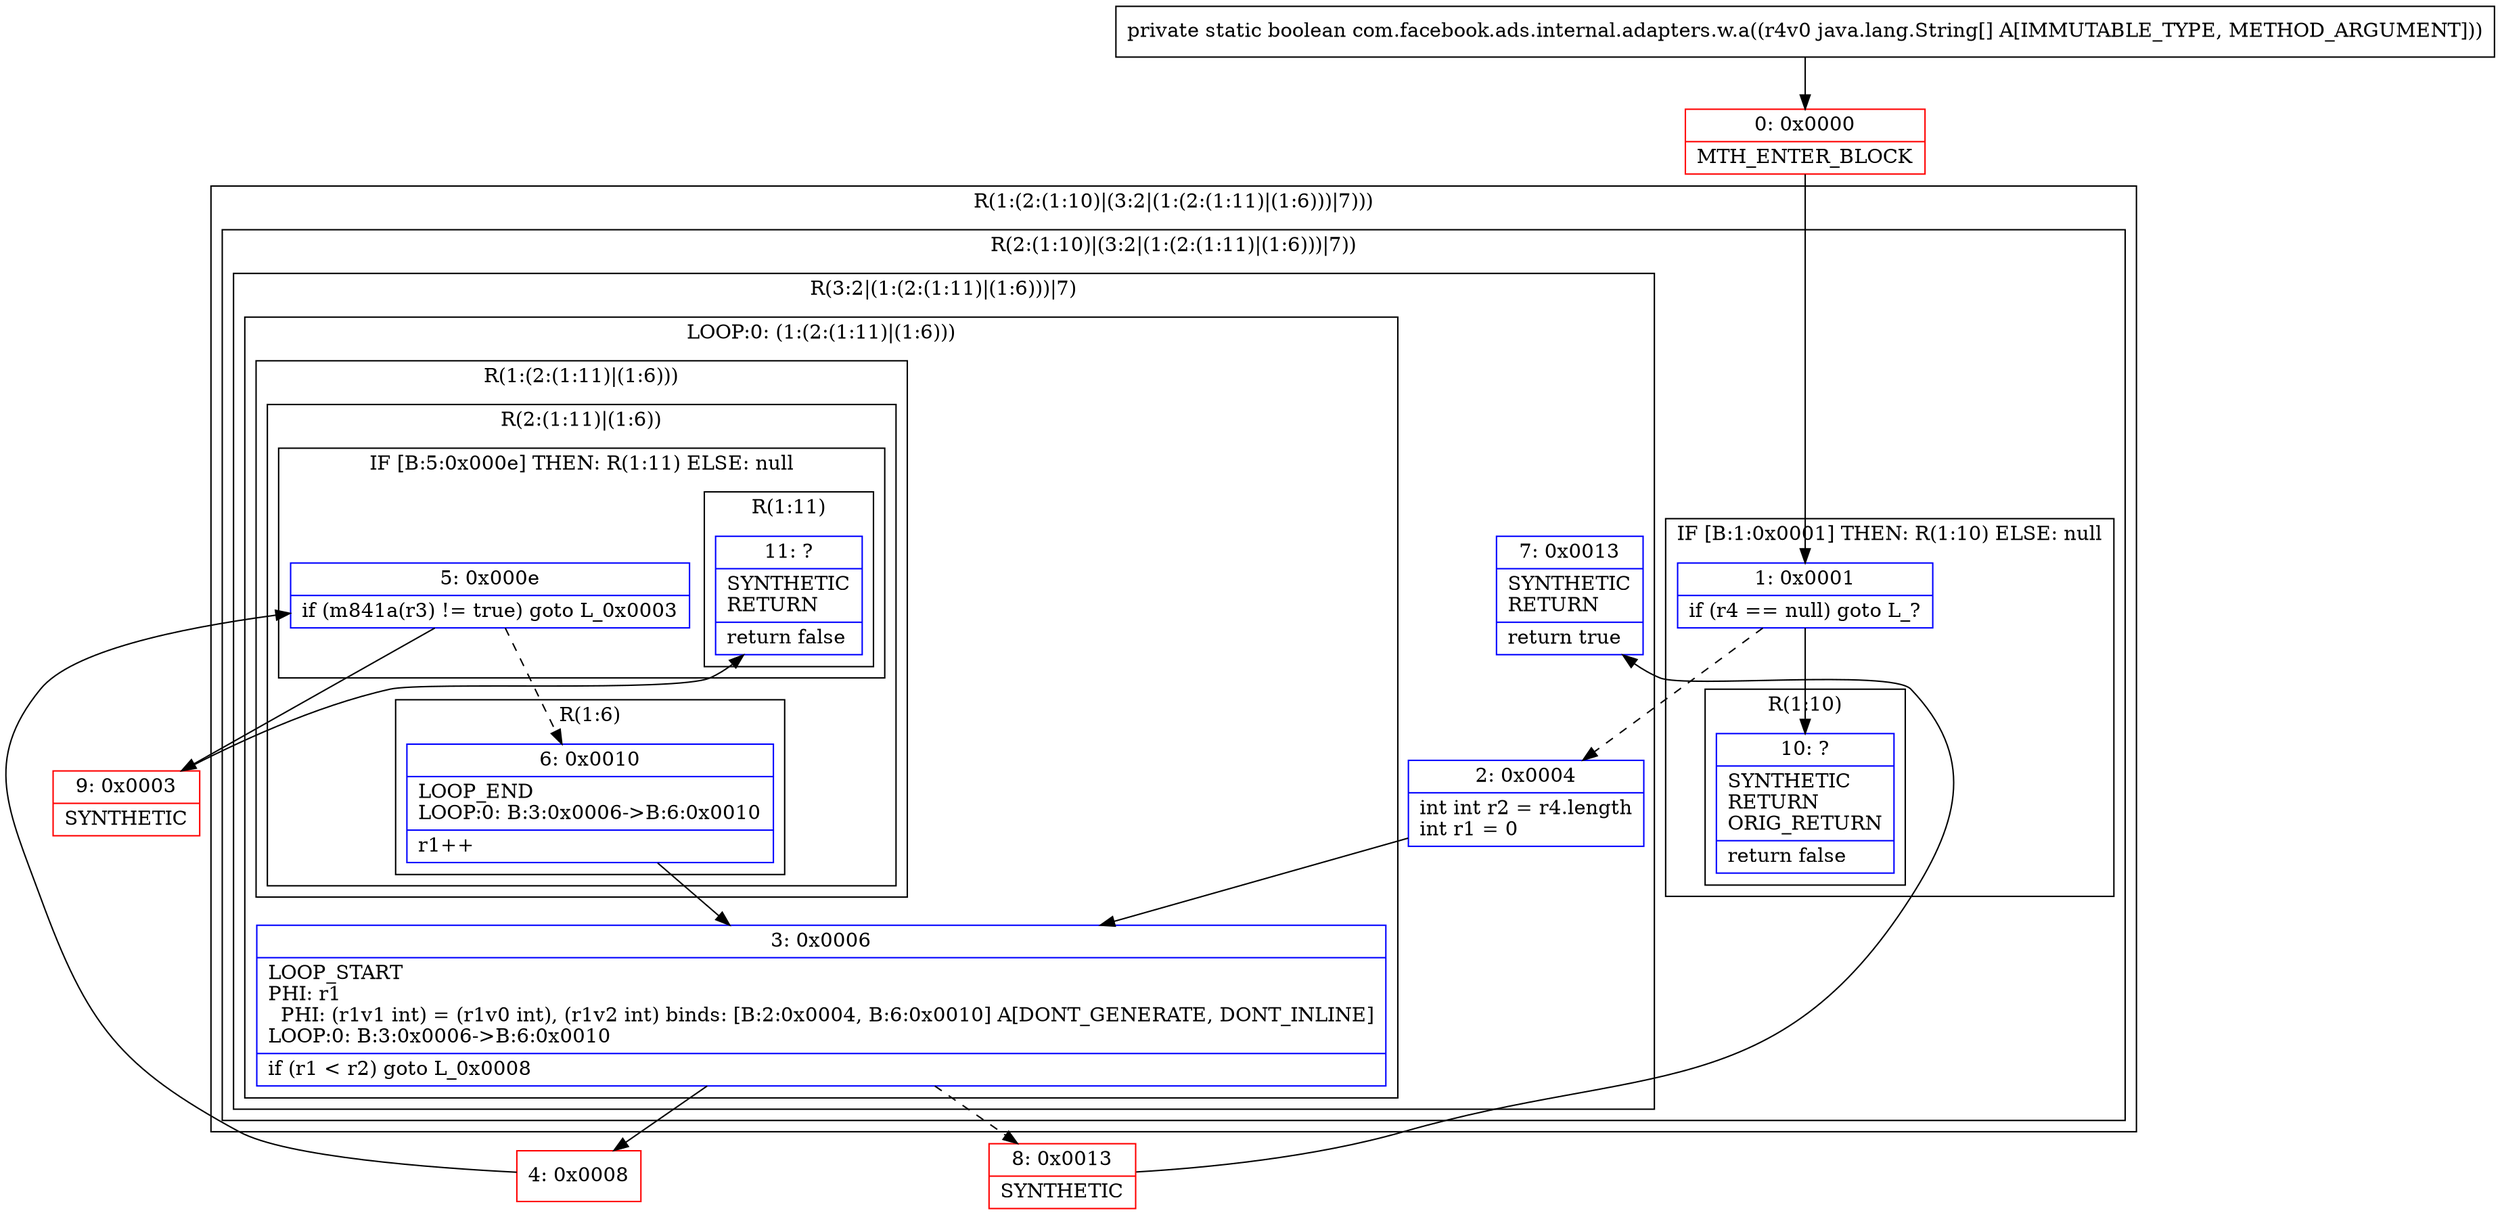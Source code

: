 digraph "CFG forcom.facebook.ads.internal.adapters.w.a([Ljava\/lang\/String;)Z" {
subgraph cluster_Region_1582865012 {
label = "R(1:(2:(1:10)|(3:2|(1:(2:(1:11)|(1:6)))|7)))";
node [shape=record,color=blue];
subgraph cluster_Region_908958851 {
label = "R(2:(1:10)|(3:2|(1:(2:(1:11)|(1:6)))|7))";
node [shape=record,color=blue];
subgraph cluster_IfRegion_1671247705 {
label = "IF [B:1:0x0001] THEN: R(1:10) ELSE: null";
node [shape=record,color=blue];
Node_1 [shape=record,label="{1\:\ 0x0001|if (r4 == null) goto L_?\l}"];
subgraph cluster_Region_1846287200 {
label = "R(1:10)";
node [shape=record,color=blue];
Node_10 [shape=record,label="{10\:\ ?|SYNTHETIC\lRETURN\lORIG_RETURN\l|return false\l}"];
}
}
subgraph cluster_Region_1304590615 {
label = "R(3:2|(1:(2:(1:11)|(1:6)))|7)";
node [shape=record,color=blue];
Node_2 [shape=record,label="{2\:\ 0x0004|int int r2 = r4.length\lint r1 = 0\l}"];
subgraph cluster_LoopRegion_1956493295 {
label = "LOOP:0: (1:(2:(1:11)|(1:6)))";
node [shape=record,color=blue];
Node_3 [shape=record,label="{3\:\ 0x0006|LOOP_START\lPHI: r1 \l  PHI: (r1v1 int) = (r1v0 int), (r1v2 int) binds: [B:2:0x0004, B:6:0x0010] A[DONT_GENERATE, DONT_INLINE]\lLOOP:0: B:3:0x0006\-\>B:6:0x0010\l|if (r1 \< r2) goto L_0x0008\l}"];
subgraph cluster_Region_772727931 {
label = "R(1:(2:(1:11)|(1:6)))";
node [shape=record,color=blue];
subgraph cluster_Region_614672668 {
label = "R(2:(1:11)|(1:6))";
node [shape=record,color=blue];
subgraph cluster_IfRegion_721084915 {
label = "IF [B:5:0x000e] THEN: R(1:11) ELSE: null";
node [shape=record,color=blue];
Node_5 [shape=record,label="{5\:\ 0x000e|if (m841a(r3) != true) goto L_0x0003\l}"];
subgraph cluster_Region_868293004 {
label = "R(1:11)";
node [shape=record,color=blue];
Node_11 [shape=record,label="{11\:\ ?|SYNTHETIC\lRETURN\l|return false\l}"];
}
}
subgraph cluster_Region_650478962 {
label = "R(1:6)";
node [shape=record,color=blue];
Node_6 [shape=record,label="{6\:\ 0x0010|LOOP_END\lLOOP:0: B:3:0x0006\-\>B:6:0x0010\l|r1++\l}"];
}
}
}
}
Node_7 [shape=record,label="{7\:\ 0x0013|SYNTHETIC\lRETURN\l|return true\l}"];
}
}
}
Node_0 [shape=record,color=red,label="{0\:\ 0x0000|MTH_ENTER_BLOCK\l}"];
Node_4 [shape=record,color=red,label="{4\:\ 0x0008}"];
Node_8 [shape=record,color=red,label="{8\:\ 0x0013|SYNTHETIC\l}"];
Node_9 [shape=record,color=red,label="{9\:\ 0x0003|SYNTHETIC\l}"];
MethodNode[shape=record,label="{private static boolean com.facebook.ads.internal.adapters.w.a((r4v0 java.lang.String[] A[IMMUTABLE_TYPE, METHOD_ARGUMENT])) }"];
MethodNode -> Node_0;
Node_1 -> Node_2[style=dashed];
Node_1 -> Node_10;
Node_2 -> Node_3;
Node_3 -> Node_4;
Node_3 -> Node_8[style=dashed];
Node_5 -> Node_6[style=dashed];
Node_5 -> Node_9;
Node_6 -> Node_3;
Node_0 -> Node_1;
Node_4 -> Node_5;
Node_8 -> Node_7;
Node_9 -> Node_11;
}

